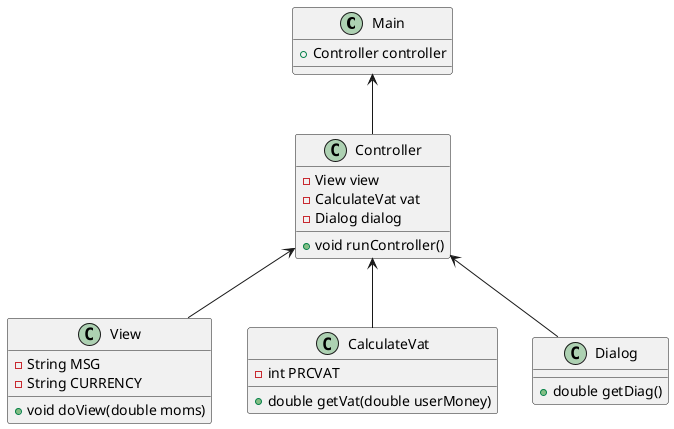 @startuml
class Main{
    + Controller controller
}

class Controller{
    - View view
    - CalculateVat vat
    - Dialog dialog
    + void runController()
}

class View{
    - String MSG
    - String CURRENCY
    + void doView(double moms)
}

class CalculateVat{
    - int PRCVAT
    + double getVat(double userMoney)
}

class Dialog{
    + double getDiag()
}

Main <-- Controller

Controller <-- View
Controller <-- CalculateVat
Controller <-- Dialog



@enduml